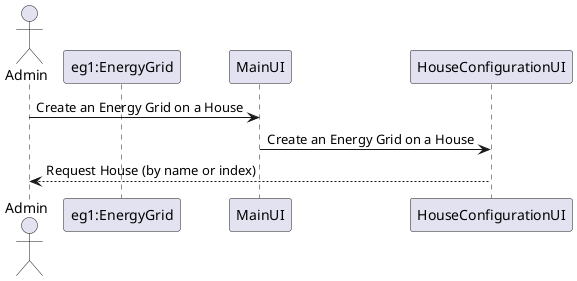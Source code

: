 @startuml
actor Admin
participant "eg1:EnergyGrid"

Admin -> MainUI: Create an Energy Grid on a House
MainUI -> HouseConfigurationUI: Create an Energy Grid on a House
HouseConfigurationUI --> Admin: Request House (by name or index)
@enduml